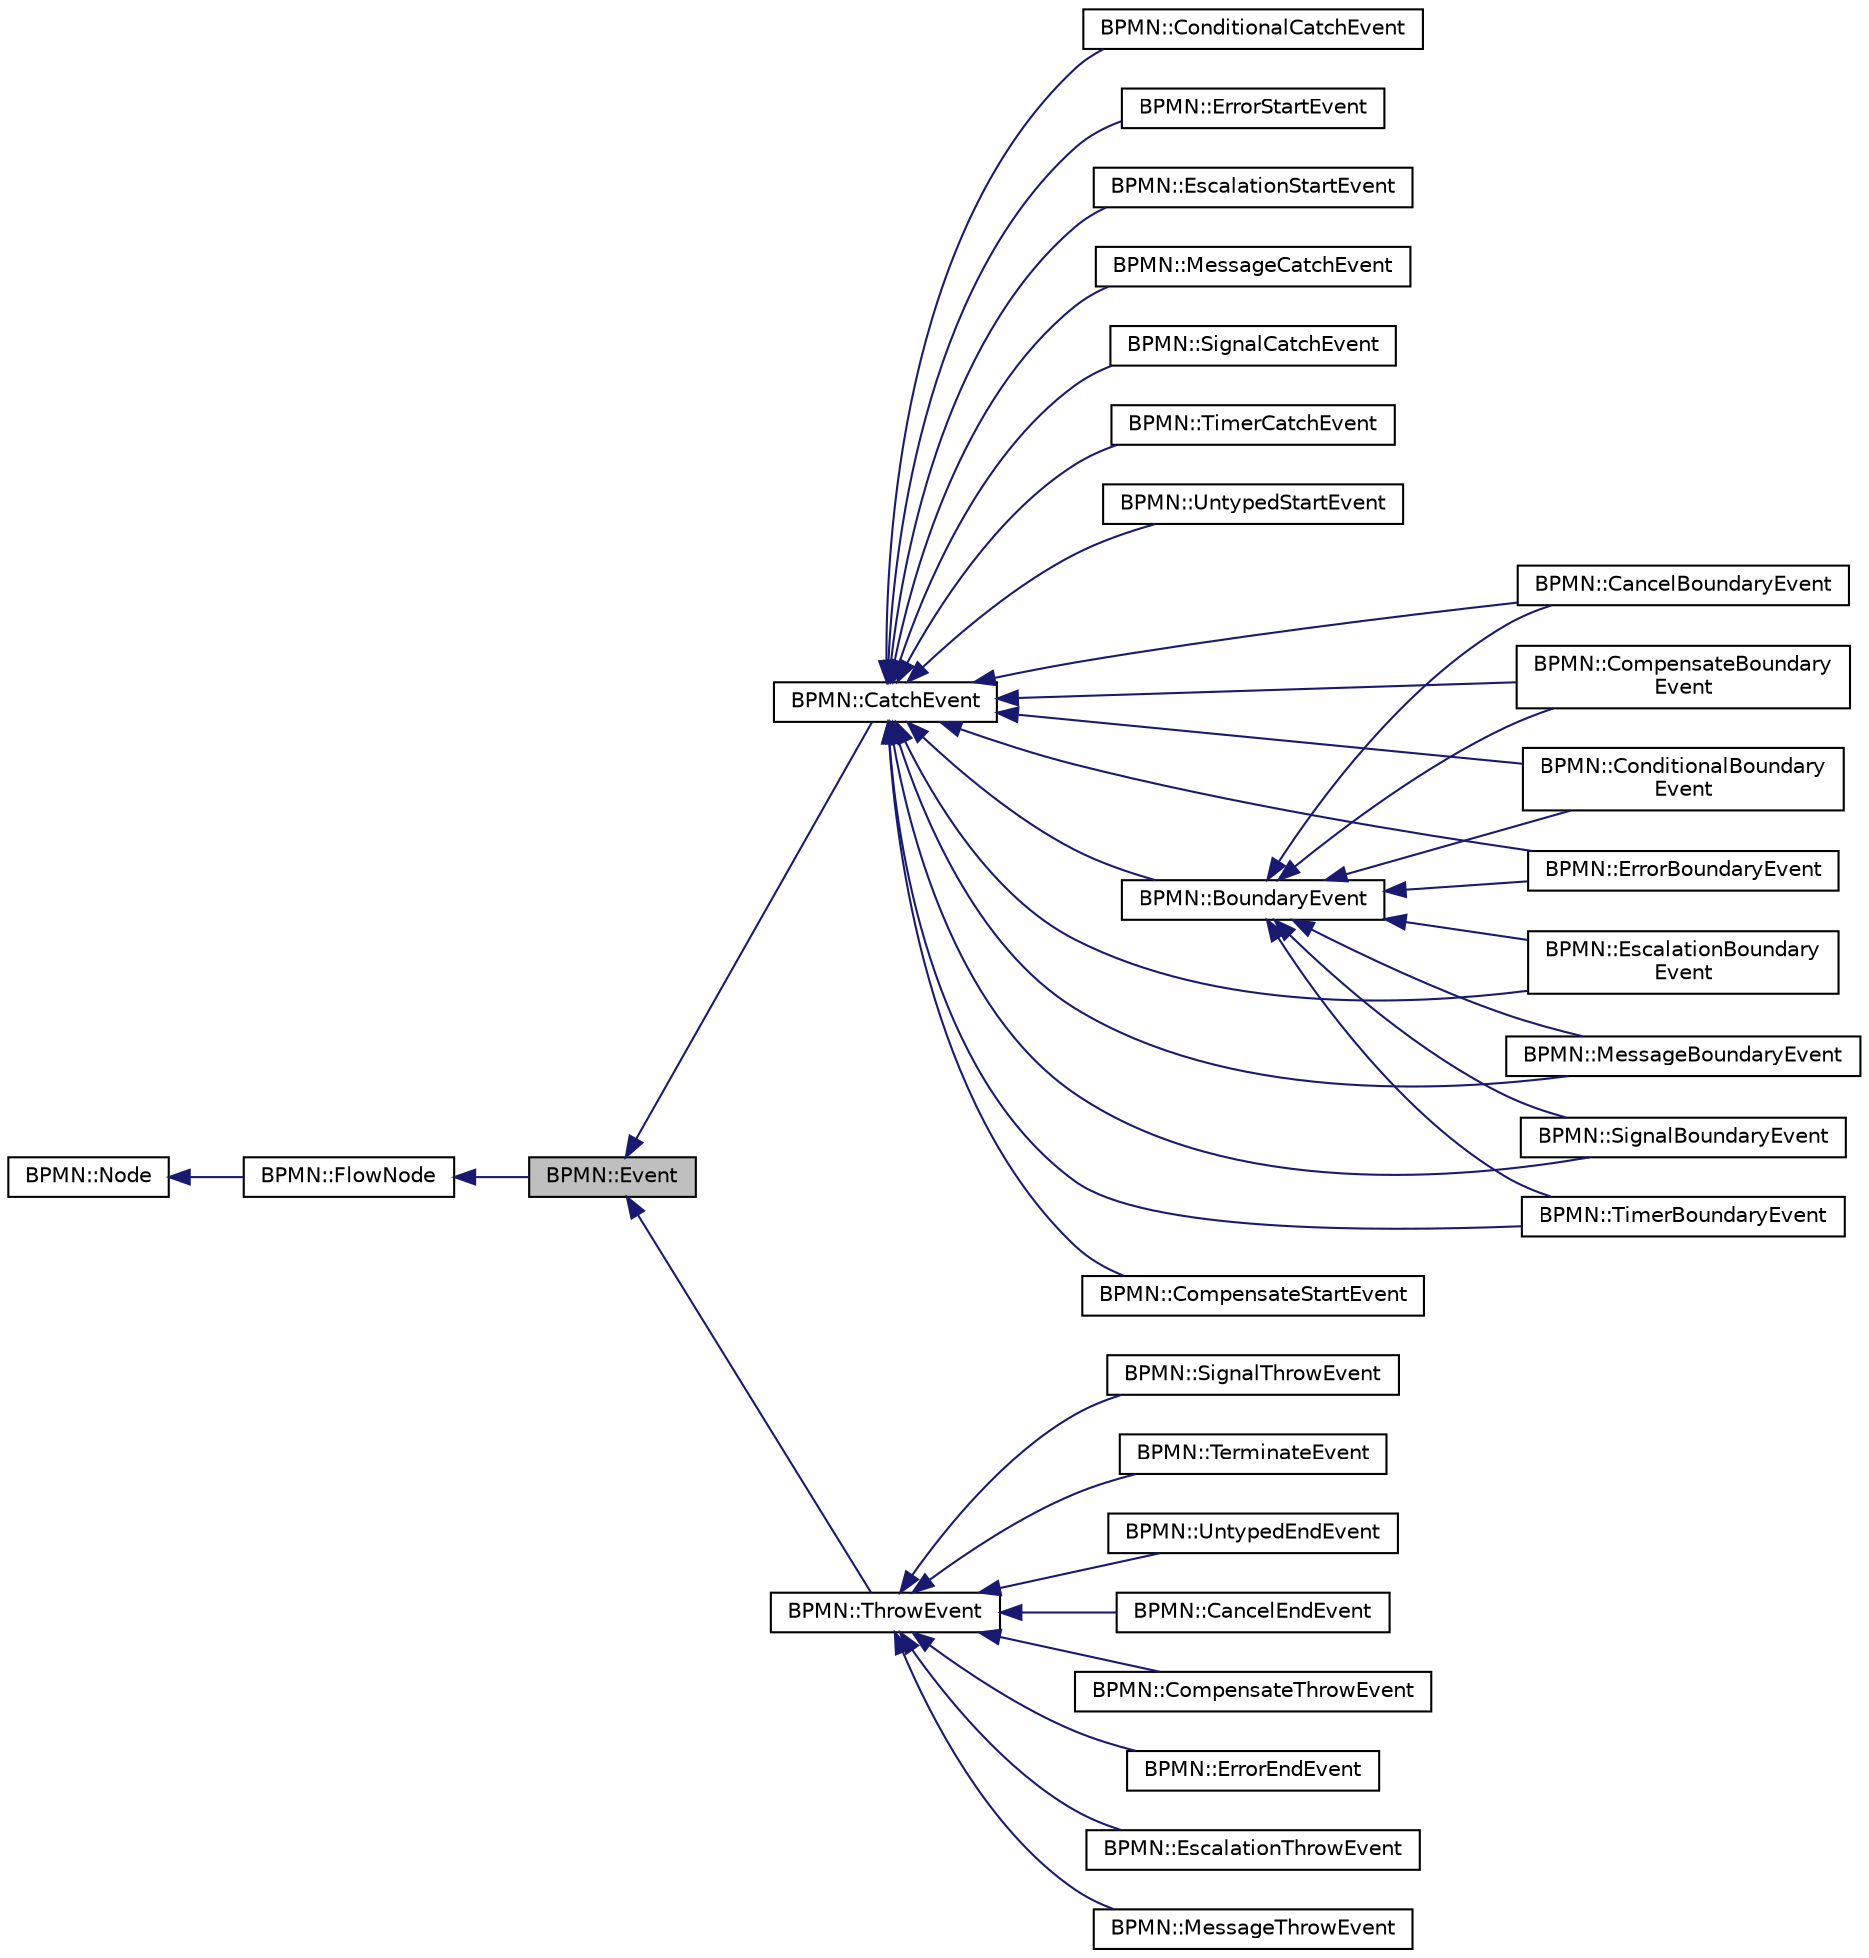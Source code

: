 digraph "BPMN::Event"
{
 // LATEX_PDF_SIZE
  edge [fontname="Helvetica",fontsize="10",labelfontname="Helvetica",labelfontsize="10"];
  node [fontname="Helvetica",fontsize="10",shape=record];
  rankdir="LR";
  Node1 [label="BPMN::Event",height=0.2,width=0.4,color="black", fillcolor="grey75", style="filled", fontcolor="black",tooltip=" "];
  Node2 -> Node1 [dir="back",color="midnightblue",fontsize="10",style="solid",fontname="Helvetica"];
  Node2 [label="BPMN::FlowNode",height=0.2,width=0.4,color="black", fillcolor="white", style="filled",URL="$classBPMN_1_1FlowNode.html",tooltip=" "];
  Node3 -> Node2 [dir="back",color="midnightblue",fontsize="10",style="solid",fontname="Helvetica"];
  Node3 [label="BPMN::Node",height=0.2,width=0.4,color="black", fillcolor="white", style="filled",URL="$classBPMN_1_1Node.html",tooltip="Represents a node in a BPMN process."];
  Node1 -> Node4 [dir="back",color="midnightblue",fontsize="10",style="solid",fontname="Helvetica"];
  Node4 [label="BPMN::CatchEvent",height=0.2,width=0.4,color="black", fillcolor="white", style="filled",URL="$classBPMN_1_1CatchEvent.html",tooltip=" "];
  Node4 -> Node5 [dir="back",color="midnightblue",fontsize="10",style="solid",fontname="Helvetica"];
  Node5 [label="BPMN::BoundaryEvent",height=0.2,width=0.4,color="black", fillcolor="white", style="filled",URL="$classBPMN_1_1BoundaryEvent.html",tooltip="Represents a boundary event attached to an activity in a BPMN process."];
  Node5 -> Node6 [dir="back",color="midnightblue",fontsize="10",style="solid",fontname="Helvetica"];
  Node6 [label="BPMN::CancelBoundaryEvent",height=0.2,width=0.4,color="black", fillcolor="white", style="filled",URL="$classBPMN_1_1CancelBoundaryEvent.html",tooltip=" "];
  Node5 -> Node7 [dir="back",color="midnightblue",fontsize="10",style="solid",fontname="Helvetica"];
  Node7 [label="BPMN::CompensateBoundary\lEvent",height=0.2,width=0.4,color="black", fillcolor="white", style="filled",URL="$classBPMN_1_1CompensateBoundaryEvent.html",tooltip=" "];
  Node5 -> Node8 [dir="back",color="midnightblue",fontsize="10",style="solid",fontname="Helvetica"];
  Node8 [label="BPMN::ConditionalBoundary\lEvent",height=0.2,width=0.4,color="black", fillcolor="white", style="filled",URL="$classBPMN_1_1ConditionalBoundaryEvent.html",tooltip=" "];
  Node5 -> Node9 [dir="back",color="midnightblue",fontsize="10",style="solid",fontname="Helvetica"];
  Node9 [label="BPMN::ErrorBoundaryEvent",height=0.2,width=0.4,color="black", fillcolor="white", style="filled",URL="$classBPMN_1_1ErrorBoundaryEvent.html",tooltip=" "];
  Node5 -> Node10 [dir="back",color="midnightblue",fontsize="10",style="solid",fontname="Helvetica"];
  Node10 [label="BPMN::EscalationBoundary\lEvent",height=0.2,width=0.4,color="black", fillcolor="white", style="filled",URL="$classBPMN_1_1EscalationBoundaryEvent.html",tooltip=" "];
  Node5 -> Node11 [dir="back",color="midnightblue",fontsize="10",style="solid",fontname="Helvetica"];
  Node11 [label="BPMN::MessageBoundaryEvent",height=0.2,width=0.4,color="black", fillcolor="white", style="filled",URL="$classBPMN_1_1MessageBoundaryEvent.html",tooltip=" "];
  Node5 -> Node12 [dir="back",color="midnightblue",fontsize="10",style="solid",fontname="Helvetica"];
  Node12 [label="BPMN::SignalBoundaryEvent",height=0.2,width=0.4,color="black", fillcolor="white", style="filled",URL="$classBPMN_1_1SignalBoundaryEvent.html",tooltip=" "];
  Node5 -> Node13 [dir="back",color="midnightblue",fontsize="10",style="solid",fontname="Helvetica"];
  Node13 [label="BPMN::TimerBoundaryEvent",height=0.2,width=0.4,color="black", fillcolor="white", style="filled",URL="$classBPMN_1_1TimerBoundaryEvent.html",tooltip=" "];
  Node4 -> Node6 [dir="back",color="midnightblue",fontsize="10",style="solid",fontname="Helvetica"];
  Node4 -> Node7 [dir="back",color="midnightblue",fontsize="10",style="solid",fontname="Helvetica"];
  Node4 -> Node14 [dir="back",color="midnightblue",fontsize="10",style="solid",fontname="Helvetica"];
  Node14 [label="BPMN::CompensateStartEvent",height=0.2,width=0.4,color="black", fillcolor="white", style="filled",URL="$classBPMN_1_1CompensateStartEvent.html",tooltip=" "];
  Node4 -> Node8 [dir="back",color="midnightblue",fontsize="10",style="solid",fontname="Helvetica"];
  Node4 -> Node15 [dir="back",color="midnightblue",fontsize="10",style="solid",fontname="Helvetica"];
  Node15 [label="BPMN::ConditionalCatchEvent",height=0.2,width=0.4,color="black", fillcolor="white", style="filled",URL="$classBPMN_1_1ConditionalCatchEvent.html",tooltip=" "];
  Node4 -> Node9 [dir="back",color="midnightblue",fontsize="10",style="solid",fontname="Helvetica"];
  Node4 -> Node16 [dir="back",color="midnightblue",fontsize="10",style="solid",fontname="Helvetica"];
  Node16 [label="BPMN::ErrorStartEvent",height=0.2,width=0.4,color="black", fillcolor="white", style="filled",URL="$classBPMN_1_1ErrorStartEvent.html",tooltip=" "];
  Node4 -> Node10 [dir="back",color="midnightblue",fontsize="10",style="solid",fontname="Helvetica"];
  Node4 -> Node17 [dir="back",color="midnightblue",fontsize="10",style="solid",fontname="Helvetica"];
  Node17 [label="BPMN::EscalationStartEvent",height=0.2,width=0.4,color="black", fillcolor="white", style="filled",URL="$classBPMN_1_1EscalationStartEvent.html",tooltip=" "];
  Node4 -> Node11 [dir="back",color="midnightblue",fontsize="10",style="solid",fontname="Helvetica"];
  Node4 -> Node18 [dir="back",color="midnightblue",fontsize="10",style="solid",fontname="Helvetica"];
  Node18 [label="BPMN::MessageCatchEvent",height=0.2,width=0.4,color="black", fillcolor="white", style="filled",URL="$classBPMN_1_1MessageCatchEvent.html",tooltip=" "];
  Node4 -> Node12 [dir="back",color="midnightblue",fontsize="10",style="solid",fontname="Helvetica"];
  Node4 -> Node19 [dir="back",color="midnightblue",fontsize="10",style="solid",fontname="Helvetica"];
  Node19 [label="BPMN::SignalCatchEvent",height=0.2,width=0.4,color="black", fillcolor="white", style="filled",URL="$classBPMN_1_1SignalCatchEvent.html",tooltip=" "];
  Node4 -> Node13 [dir="back",color="midnightblue",fontsize="10",style="solid",fontname="Helvetica"];
  Node4 -> Node20 [dir="back",color="midnightblue",fontsize="10",style="solid",fontname="Helvetica"];
  Node20 [label="BPMN::TimerCatchEvent",height=0.2,width=0.4,color="black", fillcolor="white", style="filled",URL="$classBPMN_1_1TimerCatchEvent.html",tooltip=" "];
  Node4 -> Node21 [dir="back",color="midnightblue",fontsize="10",style="solid",fontname="Helvetica"];
  Node21 [label="BPMN::UntypedStartEvent",height=0.2,width=0.4,color="black", fillcolor="white", style="filled",URL="$classBPMN_1_1UntypedStartEvent.html",tooltip=" "];
  Node1 -> Node22 [dir="back",color="midnightblue",fontsize="10",style="solid",fontname="Helvetica"];
  Node22 [label="BPMN::ThrowEvent",height=0.2,width=0.4,color="black", fillcolor="white", style="filled",URL="$classBPMN_1_1ThrowEvent.html",tooltip=" "];
  Node22 -> Node23 [dir="back",color="midnightblue",fontsize="10",style="solid",fontname="Helvetica"];
  Node23 [label="BPMN::CancelEndEvent",height=0.2,width=0.4,color="black", fillcolor="white", style="filled",URL="$classBPMN_1_1CancelEndEvent.html",tooltip=" "];
  Node22 -> Node24 [dir="back",color="midnightblue",fontsize="10",style="solid",fontname="Helvetica"];
  Node24 [label="BPMN::CompensateThrowEvent",height=0.2,width=0.4,color="black", fillcolor="white", style="filled",URL="$classBPMN_1_1CompensateThrowEvent.html",tooltip=" "];
  Node22 -> Node25 [dir="back",color="midnightblue",fontsize="10",style="solid",fontname="Helvetica"];
  Node25 [label="BPMN::ErrorEndEvent",height=0.2,width=0.4,color="black", fillcolor="white", style="filled",URL="$classBPMN_1_1ErrorEndEvent.html",tooltip=" "];
  Node22 -> Node26 [dir="back",color="midnightblue",fontsize="10",style="solid",fontname="Helvetica"];
  Node26 [label="BPMN::EscalationThrowEvent",height=0.2,width=0.4,color="black", fillcolor="white", style="filled",URL="$classBPMN_1_1EscalationThrowEvent.html",tooltip=" "];
  Node22 -> Node27 [dir="back",color="midnightblue",fontsize="10",style="solid",fontname="Helvetica"];
  Node27 [label="BPMN::MessageThrowEvent",height=0.2,width=0.4,color="black", fillcolor="white", style="filled",URL="$classBPMN_1_1MessageThrowEvent.html",tooltip=" "];
  Node22 -> Node28 [dir="back",color="midnightblue",fontsize="10",style="solid",fontname="Helvetica"];
  Node28 [label="BPMN::SignalThrowEvent",height=0.2,width=0.4,color="black", fillcolor="white", style="filled",URL="$classBPMN_1_1SignalThrowEvent.html",tooltip=" "];
  Node22 -> Node29 [dir="back",color="midnightblue",fontsize="10",style="solid",fontname="Helvetica"];
  Node29 [label="BPMN::TerminateEvent",height=0.2,width=0.4,color="black", fillcolor="white", style="filled",URL="$classBPMN_1_1TerminateEvent.html",tooltip=" "];
  Node22 -> Node30 [dir="back",color="midnightblue",fontsize="10",style="solid",fontname="Helvetica"];
  Node30 [label="BPMN::UntypedEndEvent",height=0.2,width=0.4,color="black", fillcolor="white", style="filled",URL="$classBPMN_1_1UntypedEndEvent.html",tooltip=" "];
}
